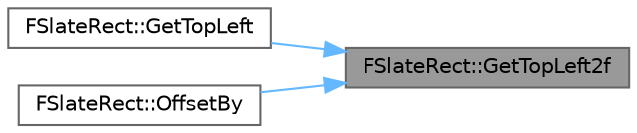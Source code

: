 digraph "FSlateRect::GetTopLeft2f"
{
 // INTERACTIVE_SVG=YES
 // LATEX_PDF_SIZE
  bgcolor="transparent";
  edge [fontname=Helvetica,fontsize=10,labelfontname=Helvetica,labelfontsize=10];
  node [fontname=Helvetica,fontsize=10,shape=box,height=0.2,width=0.4];
  rankdir="RL";
  Node1 [id="Node000001",label="FSlateRect::GetTopLeft2f",height=0.2,width=0.4,color="gray40", fillcolor="grey60", style="filled", fontcolor="black",tooltip=" "];
  Node1 -> Node2 [id="edge1_Node000001_Node000002",dir="back",color="steelblue1",style="solid",tooltip=" "];
  Node2 [id="Node000002",label="FSlateRect::GetTopLeft",height=0.2,width=0.4,color="grey40", fillcolor="white", style="filled",URL="$db/d16/classFSlateRect.html#aa7da0a913fe4f2267fb52f87f069b011",tooltip="Returns the top-left position of the rectangle."];
  Node1 -> Node3 [id="edge2_Node000001_Node000003",dir="back",color="steelblue1",style="solid",tooltip=" "];
  Node3 [id="Node000003",label="FSlateRect::OffsetBy",height=0.2,width=0.4,color="grey40", fillcolor="white", style="filled",URL="$db/d16/classFSlateRect.html#ac154699d19710394355e356f21f2c6ba",tooltip="Return a rectangle that is offset by the amount specified ."];
}
